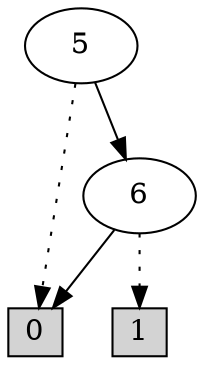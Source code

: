 digraph G {
0 [shape=box, label="0", style=filled, shape=box, height=0.3, width=0.3];
1 [shape=box, label="1", style=filled, shape=box, height=0.3, width=0.3];
208 [label="5"];
208 -> 0 [style=dotted];
208 -> 15 [style=filled];
15 [label="6"];
15 -> 1 [style=dotted];
15 -> 0 [style=filled];
}
